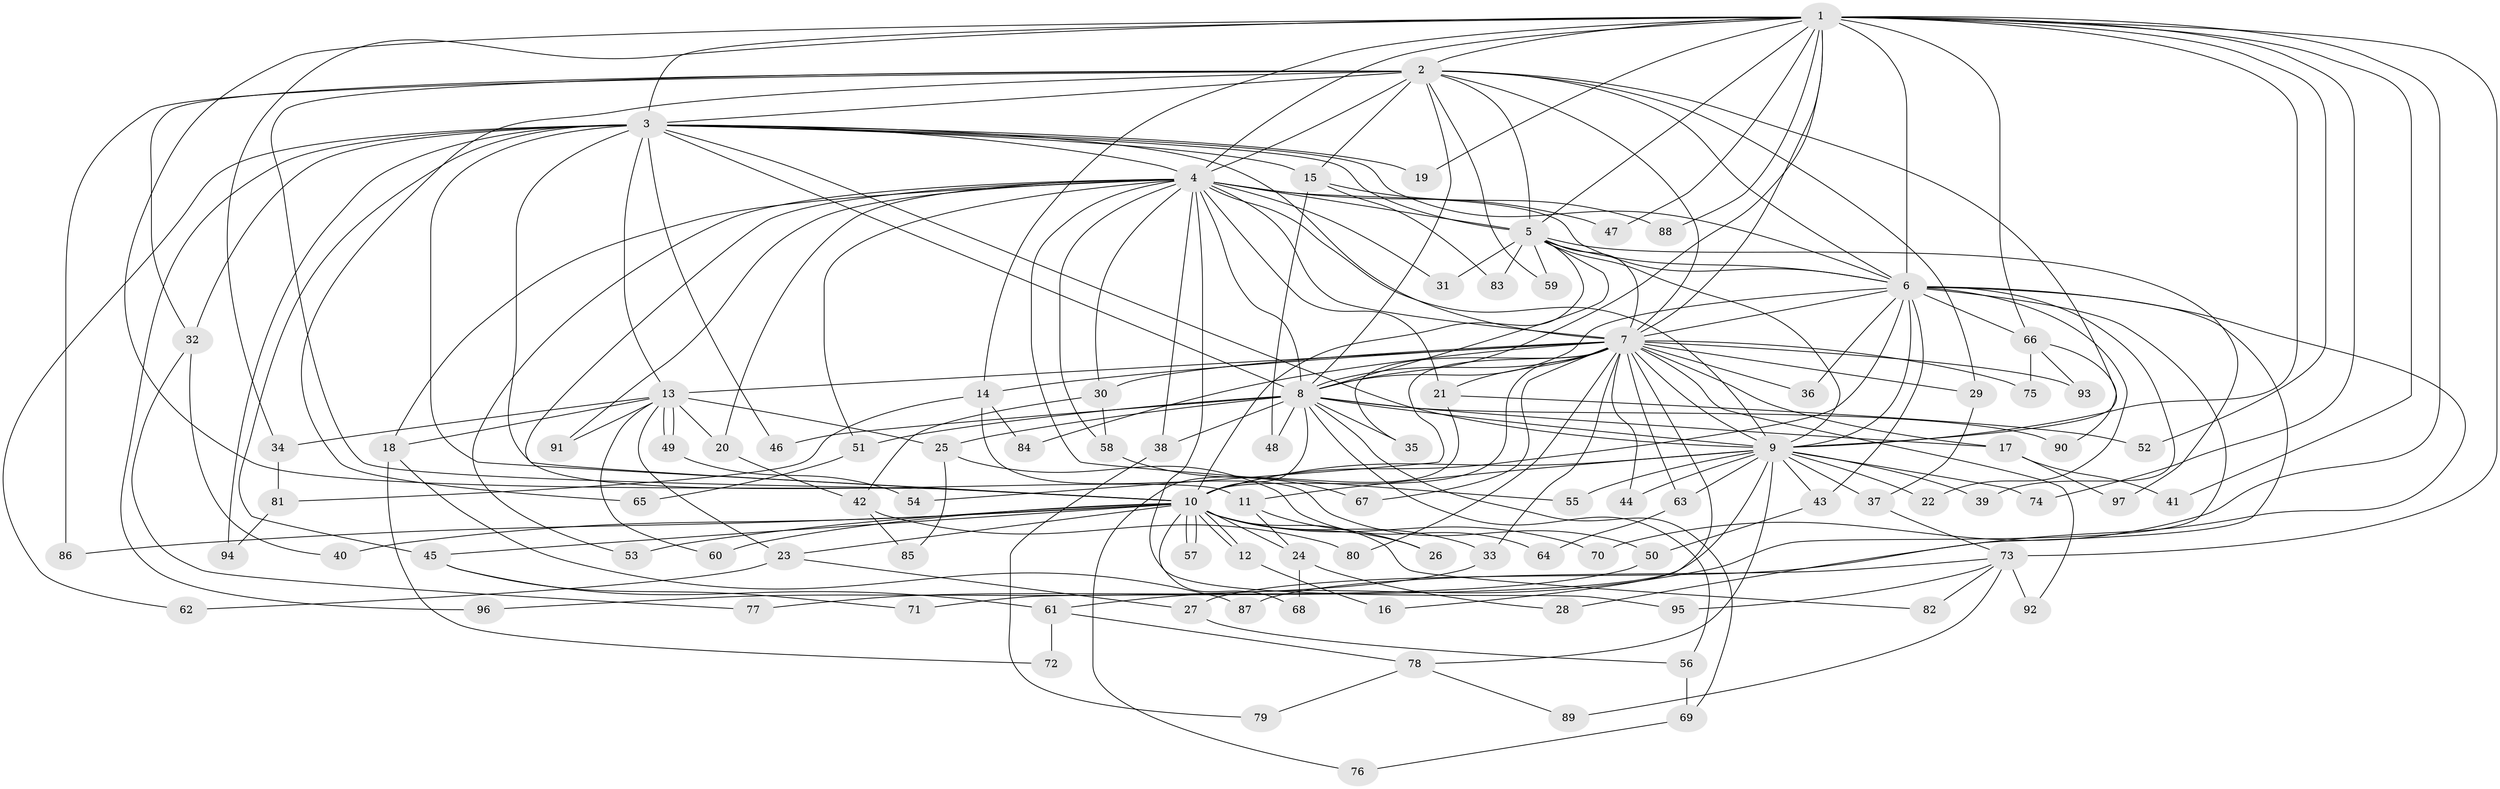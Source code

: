// coarse degree distribution, {22: 0.014925373134328358, 19: 0.029850746268656716, 30: 0.014925373134328358, 4: 0.07462686567164178, 1: 0.08955223880597014, 2: 0.5522388059701493, 3: 0.11940298507462686, 10: 0.029850746268656716, 5: 0.05970149253731343, 6: 0.014925373134328358}
// Generated by graph-tools (version 1.1) at 2025/47/03/04/25 21:47:37]
// undirected, 97 vertices, 219 edges
graph export_dot {
graph [start="1"]
  node [color=gray90,style=filled];
  1;
  2;
  3;
  4;
  5;
  6;
  7;
  8;
  9;
  10;
  11;
  12;
  13;
  14;
  15;
  16;
  17;
  18;
  19;
  20;
  21;
  22;
  23;
  24;
  25;
  26;
  27;
  28;
  29;
  30;
  31;
  32;
  33;
  34;
  35;
  36;
  37;
  38;
  39;
  40;
  41;
  42;
  43;
  44;
  45;
  46;
  47;
  48;
  49;
  50;
  51;
  52;
  53;
  54;
  55;
  56;
  57;
  58;
  59;
  60;
  61;
  62;
  63;
  64;
  65;
  66;
  67;
  68;
  69;
  70;
  71;
  72;
  73;
  74;
  75;
  76;
  77;
  78;
  79;
  80;
  81;
  82;
  83;
  84;
  85;
  86;
  87;
  88;
  89;
  90;
  91;
  92;
  93;
  94;
  95;
  96;
  97;
  1 -- 2;
  1 -- 3;
  1 -- 4;
  1 -- 5;
  1 -- 6;
  1 -- 7;
  1 -- 8;
  1 -- 9;
  1 -- 10;
  1 -- 14;
  1 -- 19;
  1 -- 34;
  1 -- 41;
  1 -- 47;
  1 -- 52;
  1 -- 66;
  1 -- 70;
  1 -- 73;
  1 -- 74;
  1 -- 88;
  2 -- 3;
  2 -- 4;
  2 -- 5;
  2 -- 6;
  2 -- 7;
  2 -- 8;
  2 -- 9;
  2 -- 10;
  2 -- 15;
  2 -- 29;
  2 -- 32;
  2 -- 59;
  2 -- 65;
  2 -- 86;
  3 -- 4;
  3 -- 5;
  3 -- 6;
  3 -- 7;
  3 -- 8;
  3 -- 9;
  3 -- 10;
  3 -- 11;
  3 -- 13;
  3 -- 15;
  3 -- 19;
  3 -- 32;
  3 -- 45;
  3 -- 46;
  3 -- 62;
  3 -- 94;
  3 -- 96;
  4 -- 5;
  4 -- 6;
  4 -- 7;
  4 -- 8;
  4 -- 9;
  4 -- 10;
  4 -- 18;
  4 -- 20;
  4 -- 21;
  4 -- 30;
  4 -- 31;
  4 -- 38;
  4 -- 47;
  4 -- 51;
  4 -- 53;
  4 -- 55;
  4 -- 58;
  4 -- 91;
  4 -- 95;
  5 -- 6;
  5 -- 7;
  5 -- 8;
  5 -- 9;
  5 -- 10;
  5 -- 31;
  5 -- 59;
  5 -- 83;
  5 -- 97;
  6 -- 7;
  6 -- 8;
  6 -- 9;
  6 -- 10;
  6 -- 22;
  6 -- 27;
  6 -- 28;
  6 -- 36;
  6 -- 39;
  6 -- 43;
  6 -- 61;
  6 -- 66;
  7 -- 8;
  7 -- 9;
  7 -- 10;
  7 -- 13;
  7 -- 14;
  7 -- 16;
  7 -- 17;
  7 -- 21;
  7 -- 29;
  7 -- 30;
  7 -- 33;
  7 -- 35;
  7 -- 36;
  7 -- 44;
  7 -- 54;
  7 -- 63;
  7 -- 67;
  7 -- 75;
  7 -- 80;
  7 -- 84;
  7 -- 92;
  7 -- 93;
  8 -- 9;
  8 -- 10;
  8 -- 17;
  8 -- 25;
  8 -- 35;
  8 -- 38;
  8 -- 46;
  8 -- 48;
  8 -- 51;
  8 -- 56;
  8 -- 69;
  8 -- 90;
  9 -- 10;
  9 -- 11;
  9 -- 22;
  9 -- 37;
  9 -- 39;
  9 -- 43;
  9 -- 44;
  9 -- 55;
  9 -- 63;
  9 -- 71;
  9 -- 74;
  9 -- 78;
  10 -- 12;
  10 -- 12;
  10 -- 23;
  10 -- 24;
  10 -- 26;
  10 -- 33;
  10 -- 40;
  10 -- 45;
  10 -- 53;
  10 -- 57;
  10 -- 57;
  10 -- 60;
  10 -- 68;
  10 -- 70;
  10 -- 82;
  10 -- 86;
  11 -- 24;
  11 -- 26;
  12 -- 16;
  13 -- 18;
  13 -- 20;
  13 -- 23;
  13 -- 25;
  13 -- 34;
  13 -- 49;
  13 -- 49;
  13 -- 60;
  13 -- 91;
  14 -- 50;
  14 -- 81;
  14 -- 84;
  15 -- 48;
  15 -- 83;
  15 -- 88;
  17 -- 41;
  17 -- 97;
  18 -- 72;
  18 -- 87;
  20 -- 42;
  21 -- 52;
  21 -- 76;
  23 -- 27;
  23 -- 62;
  24 -- 28;
  24 -- 68;
  25 -- 64;
  25 -- 85;
  27 -- 56;
  29 -- 37;
  30 -- 42;
  30 -- 58;
  32 -- 40;
  32 -- 77;
  33 -- 96;
  34 -- 81;
  37 -- 73;
  38 -- 79;
  42 -- 80;
  42 -- 85;
  43 -- 50;
  45 -- 61;
  45 -- 71;
  49 -- 54;
  50 -- 77;
  51 -- 65;
  56 -- 69;
  58 -- 67;
  61 -- 72;
  61 -- 78;
  63 -- 64;
  66 -- 75;
  66 -- 90;
  66 -- 93;
  69 -- 76;
  73 -- 82;
  73 -- 87;
  73 -- 89;
  73 -- 92;
  73 -- 95;
  78 -- 79;
  78 -- 89;
  81 -- 94;
}
